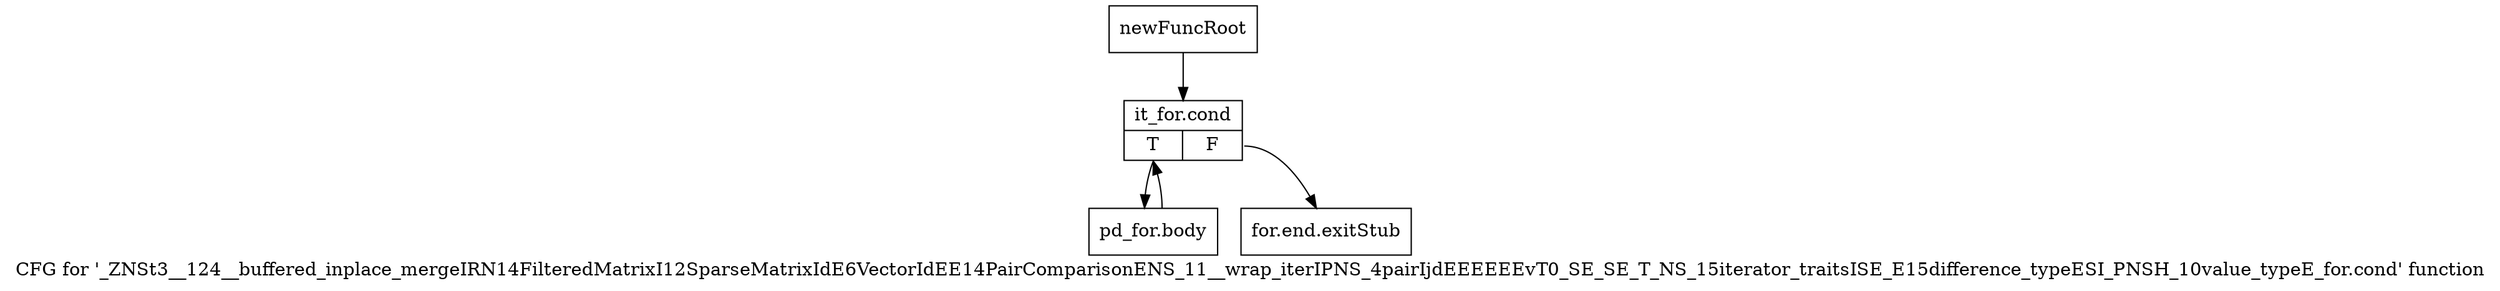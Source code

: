 digraph "CFG for '_ZNSt3__124__buffered_inplace_mergeIRN14FilteredMatrixI12SparseMatrixIdE6VectorIdEE14PairComparisonENS_11__wrap_iterIPNS_4pairIjdEEEEEEvT0_SE_SE_T_NS_15iterator_traitsISE_E15difference_typeESI_PNSH_10value_typeE_for.cond' function" {
	label="CFG for '_ZNSt3__124__buffered_inplace_mergeIRN14FilteredMatrixI12SparseMatrixIdE6VectorIdEE14PairComparisonENS_11__wrap_iterIPNS_4pairIjdEEEEEEvT0_SE_SE_T_NS_15iterator_traitsISE_E15difference_typeESI_PNSH_10value_typeE_for.cond' function";

	Node0x936d390 [shape=record,label="{newFuncRoot}"];
	Node0x936d390 -> Node0x936d430;
	Node0x936d3e0 [shape=record,label="{for.end.exitStub}"];
	Node0x936d430 [shape=record,label="{it_for.cond|{<s0>T|<s1>F}}"];
	Node0x936d430:s0 -> Node0x936d480;
	Node0x936d430:s1 -> Node0x936d3e0;
	Node0x936d480 [shape=record,label="{pd_for.body}"];
	Node0x936d480 -> Node0x936d430;
}
